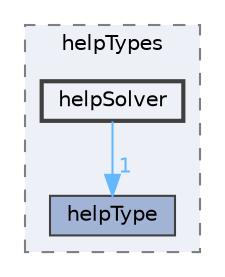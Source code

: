 digraph "applications/utilities/miscellaneous/foamHelp/helpTypes/helpSolver"
{
 // LATEX_PDF_SIZE
  bgcolor="transparent";
  edge [fontname=Helvetica,fontsize=10,labelfontname=Helvetica,labelfontsize=10];
  node [fontname=Helvetica,fontsize=10,shape=box,height=0.2,width=0.4];
  compound=true
  subgraph clusterdir_b5fb8d533a2553de813871c14cde32df {
    graph [ bgcolor="#edf0f7", pencolor="grey50", label="helpTypes", fontname=Helvetica,fontsize=10 style="filled,dashed", URL="dir_b5fb8d533a2553de813871c14cde32df.html",tooltip=""]
  dir_0d4e5ca2c009be1b391d6f05c3f42dd3 [label="helpType", fillcolor="#a2b4d6", color="grey25", style="filled", URL="dir_0d4e5ca2c009be1b391d6f05c3f42dd3.html",tooltip=""];
  dir_efefd0ff9567df6043115c5e89a3852f [label="helpSolver", fillcolor="#edf0f7", color="grey25", style="filled,bold", URL="dir_efefd0ff9567df6043115c5e89a3852f.html",tooltip=""];
  }
  dir_efefd0ff9567df6043115c5e89a3852f->dir_0d4e5ca2c009be1b391d6f05c3f42dd3 [headlabel="1", labeldistance=1.5 headhref="dir_001728_001729.html" href="dir_001728_001729.html" color="steelblue1" fontcolor="steelblue1"];
}
